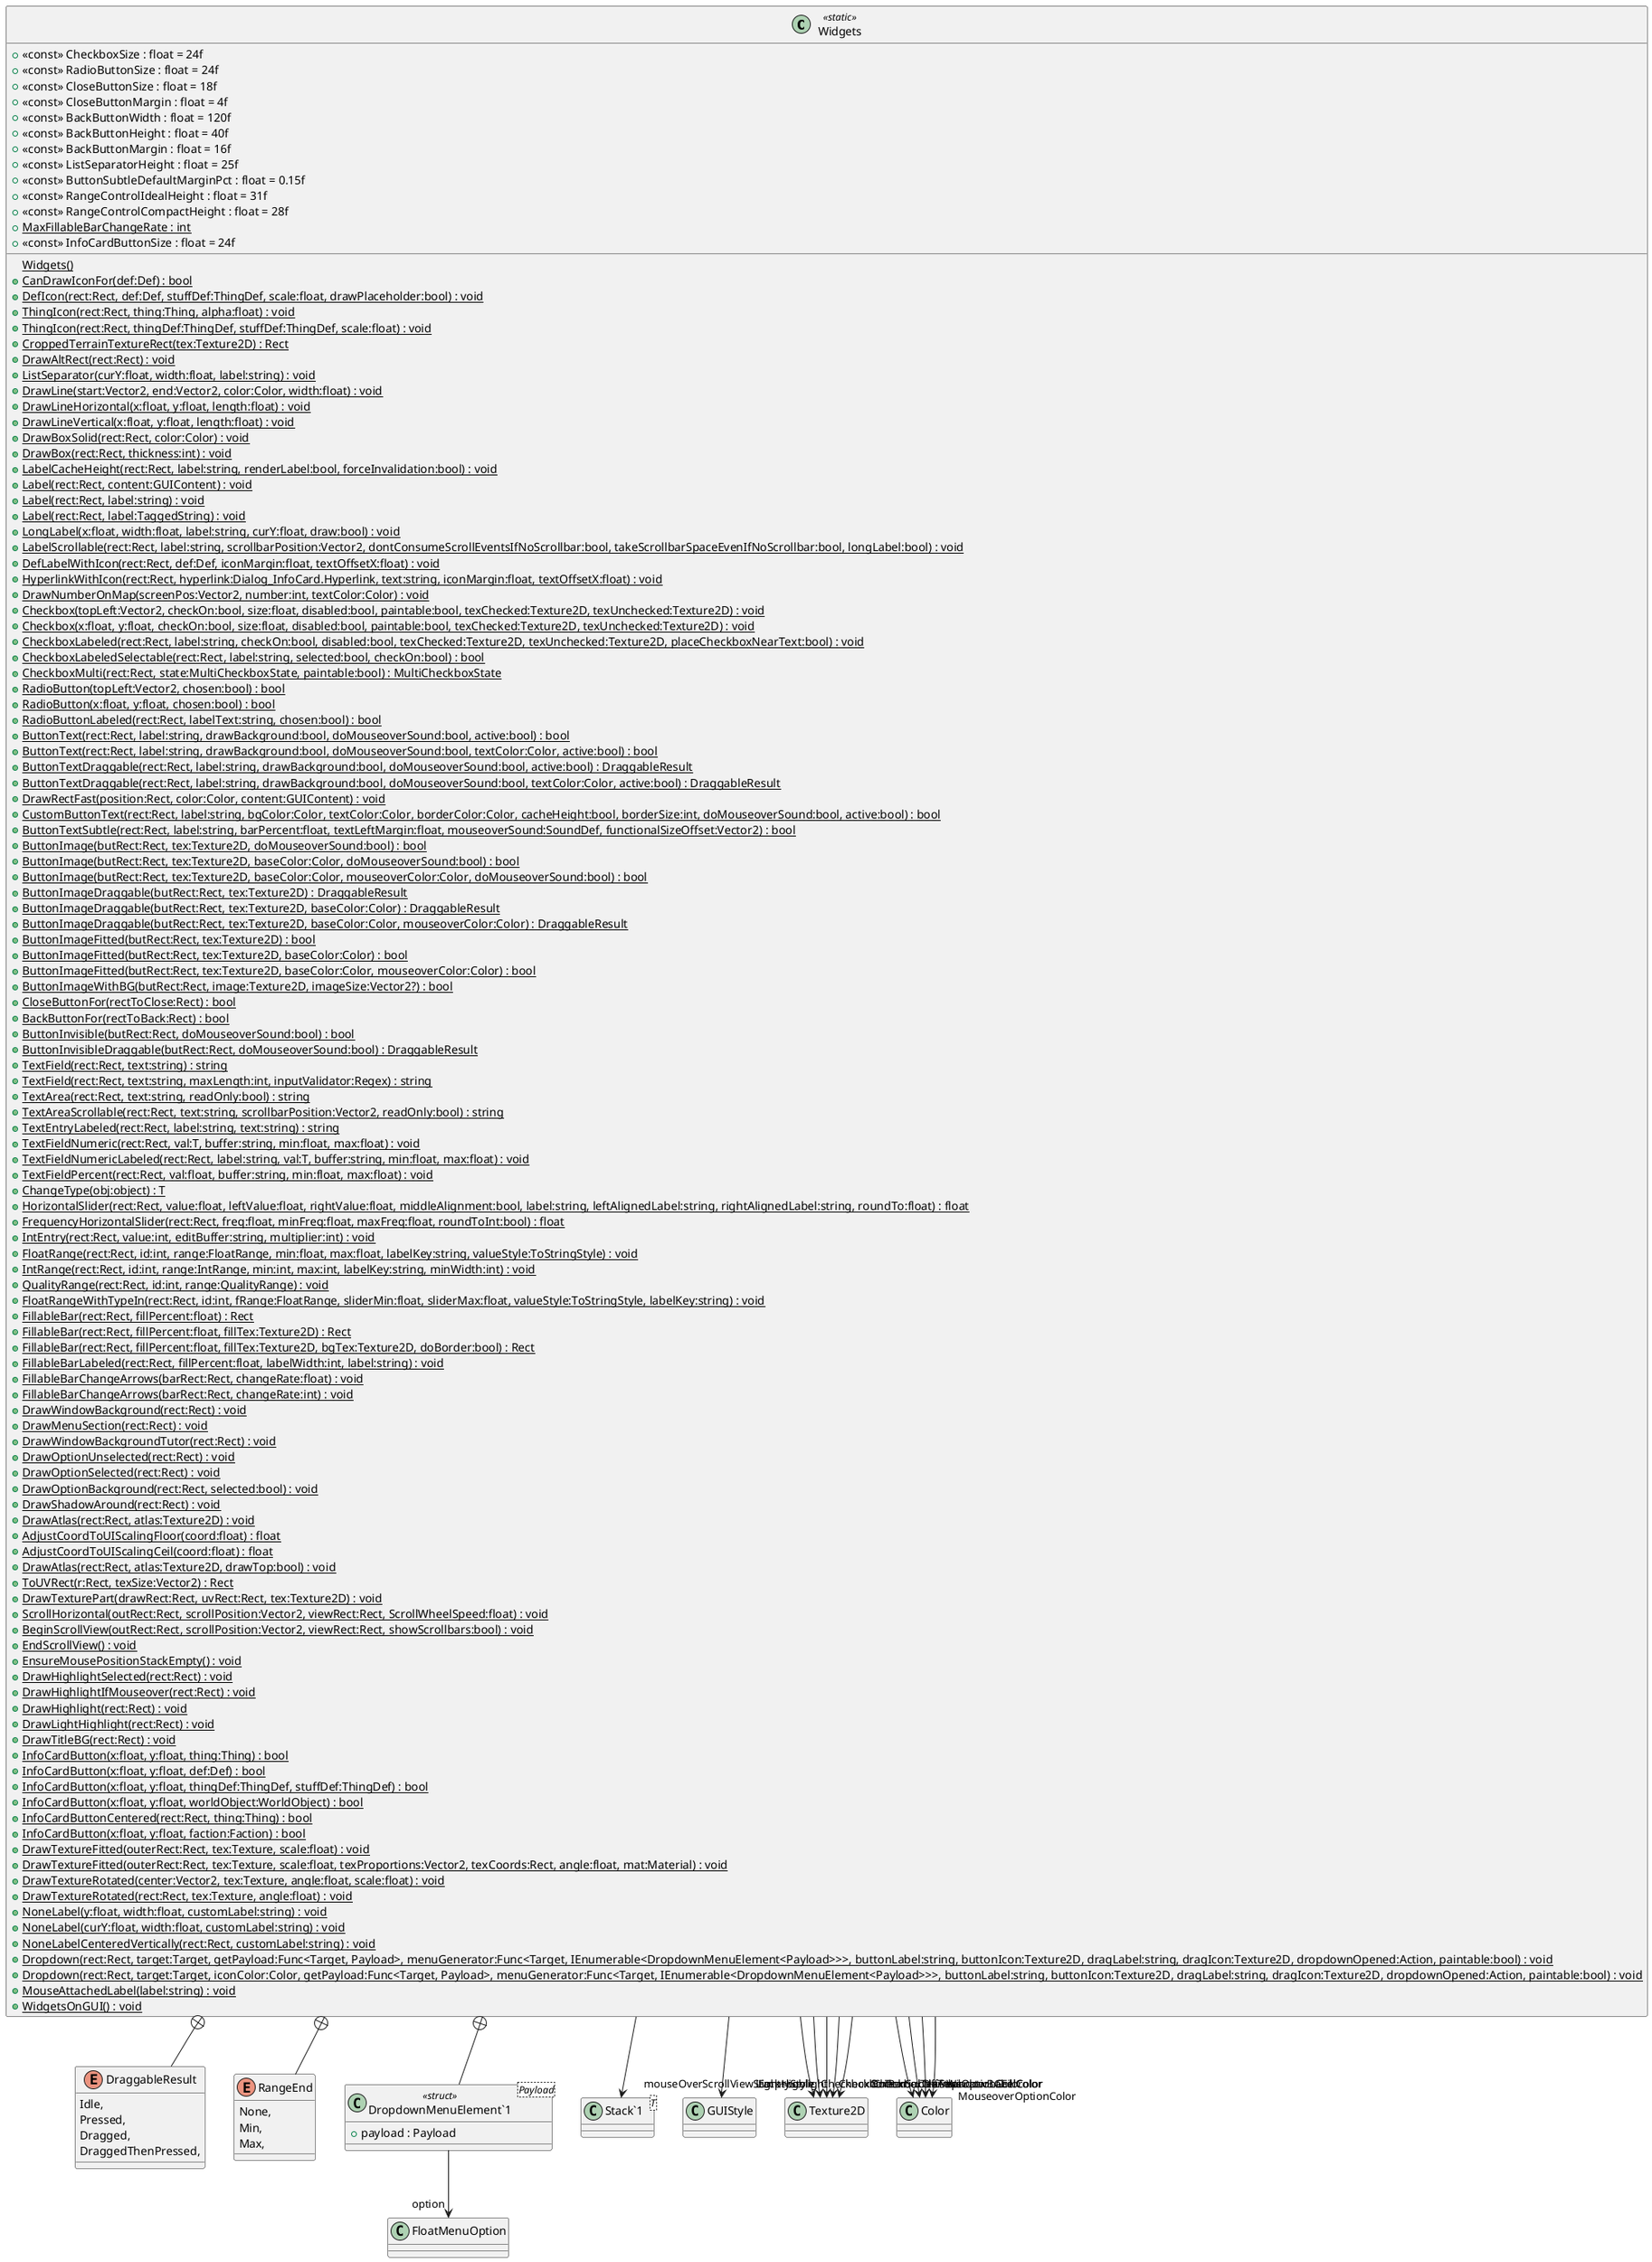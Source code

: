 @startuml
class Widgets <<static>> {
    + <<const>> CheckboxSize : float = 24f
    + <<const>> RadioButtonSize : float = 24f
    + <<const>> CloseButtonSize : float = 18f
    + <<const>> CloseButtonMargin : float = 4f
    + <<const>> BackButtonWidth : float = 120f
    + <<const>> BackButtonHeight : float = 40f
    + <<const>> BackButtonMargin : float = 16f
    + <<const>> ListSeparatorHeight : float = 25f
    + <<const>> ButtonSubtleDefaultMarginPct : float = 0.15f
    + <<const>> RangeControlIdealHeight : float = 31f
    + <<const>> RangeControlCompactHeight : float = 28f
    + {static} MaxFillableBarChangeRate : int
    + <<const>> InfoCardButtonSize : float = 24f
    {static} Widgets()
    + {static} CanDrawIconFor(def:Def) : bool
    + {static} DefIcon(rect:Rect, def:Def, stuffDef:ThingDef, scale:float, drawPlaceholder:bool) : void
    + {static} ThingIcon(rect:Rect, thing:Thing, alpha:float) : void
    + {static} ThingIcon(rect:Rect, thingDef:ThingDef, stuffDef:ThingDef, scale:float) : void
    + {static} CroppedTerrainTextureRect(tex:Texture2D) : Rect
    + {static} DrawAltRect(rect:Rect) : void
    + {static} ListSeparator(curY:float, width:float, label:string) : void
    + {static} DrawLine(start:Vector2, end:Vector2, color:Color, width:float) : void
    + {static} DrawLineHorizontal(x:float, y:float, length:float) : void
    + {static} DrawLineVertical(x:float, y:float, length:float) : void
    + {static} DrawBoxSolid(rect:Rect, color:Color) : void
    + {static} DrawBox(rect:Rect, thickness:int) : void
    + {static} LabelCacheHeight(rect:Rect, label:string, renderLabel:bool, forceInvalidation:bool) : void
    + {static} Label(rect:Rect, content:GUIContent) : void
    + {static} Label(rect:Rect, label:string) : void
    + {static} Label(rect:Rect, label:TaggedString) : void
    + {static} LongLabel(x:float, width:float, label:string, curY:float, draw:bool) : void
    + {static} LabelScrollable(rect:Rect, label:string, scrollbarPosition:Vector2, dontConsumeScrollEventsIfNoScrollbar:bool, takeScrollbarSpaceEvenIfNoScrollbar:bool, longLabel:bool) : void
    + {static} DefLabelWithIcon(rect:Rect, def:Def, iconMargin:float, textOffsetX:float) : void
    + {static} HyperlinkWithIcon(rect:Rect, hyperlink:Dialog_InfoCard.Hyperlink, text:string, iconMargin:float, textOffsetX:float) : void
    + {static} DrawNumberOnMap(screenPos:Vector2, number:int, textColor:Color) : void
    + {static} Checkbox(topLeft:Vector2, checkOn:bool, size:float, disabled:bool, paintable:bool, texChecked:Texture2D, texUnchecked:Texture2D) : void
    + {static} Checkbox(x:float, y:float, checkOn:bool, size:float, disabled:bool, paintable:bool, texChecked:Texture2D, texUnchecked:Texture2D) : void
    + {static} CheckboxLabeled(rect:Rect, label:string, checkOn:bool, disabled:bool, texChecked:Texture2D, texUnchecked:Texture2D, placeCheckboxNearText:bool) : void
    + {static} CheckboxLabeledSelectable(rect:Rect, label:string, selected:bool, checkOn:bool) : bool
    + {static} CheckboxMulti(rect:Rect, state:MultiCheckboxState, paintable:bool) : MultiCheckboxState
    + {static} RadioButton(topLeft:Vector2, chosen:bool) : bool
    + {static} RadioButton(x:float, y:float, chosen:bool) : bool
    + {static} RadioButtonLabeled(rect:Rect, labelText:string, chosen:bool) : bool
    + {static} ButtonText(rect:Rect, label:string, drawBackground:bool, doMouseoverSound:bool, active:bool) : bool
    + {static} ButtonText(rect:Rect, label:string, drawBackground:bool, doMouseoverSound:bool, textColor:Color, active:bool) : bool
    + {static} ButtonTextDraggable(rect:Rect, label:string, drawBackground:bool, doMouseoverSound:bool, active:bool) : DraggableResult
    + {static} ButtonTextDraggable(rect:Rect, label:string, drawBackground:bool, doMouseoverSound:bool, textColor:Color, active:bool) : DraggableResult
    + {static} DrawRectFast(position:Rect, color:Color, content:GUIContent) : void
    + {static} CustomButtonText(rect:Rect, label:string, bgColor:Color, textColor:Color, borderColor:Color, cacheHeight:bool, borderSize:int, doMouseoverSound:bool, active:bool) : bool
    + {static} ButtonTextSubtle(rect:Rect, label:string, barPercent:float, textLeftMargin:float, mouseoverSound:SoundDef, functionalSizeOffset:Vector2) : bool
    + {static} ButtonImage(butRect:Rect, tex:Texture2D, doMouseoverSound:bool) : bool
    + {static} ButtonImage(butRect:Rect, tex:Texture2D, baseColor:Color, doMouseoverSound:bool) : bool
    + {static} ButtonImage(butRect:Rect, tex:Texture2D, baseColor:Color, mouseoverColor:Color, doMouseoverSound:bool) : bool
    + {static} ButtonImageDraggable(butRect:Rect, tex:Texture2D) : DraggableResult
    + {static} ButtonImageDraggable(butRect:Rect, tex:Texture2D, baseColor:Color) : DraggableResult
    + {static} ButtonImageDraggable(butRect:Rect, tex:Texture2D, baseColor:Color, mouseoverColor:Color) : DraggableResult
    + {static} ButtonImageFitted(butRect:Rect, tex:Texture2D) : bool
    + {static} ButtonImageFitted(butRect:Rect, tex:Texture2D, baseColor:Color) : bool
    + {static} ButtonImageFitted(butRect:Rect, tex:Texture2D, baseColor:Color, mouseoverColor:Color) : bool
    + {static} ButtonImageWithBG(butRect:Rect, image:Texture2D, imageSize:Vector2?) : bool
    + {static} CloseButtonFor(rectToClose:Rect) : bool
    + {static} BackButtonFor(rectToBack:Rect) : bool
    + {static} ButtonInvisible(butRect:Rect, doMouseoverSound:bool) : bool
    + {static} ButtonInvisibleDraggable(butRect:Rect, doMouseoverSound:bool) : DraggableResult
    + {static} TextField(rect:Rect, text:string) : string
    + {static} TextField(rect:Rect, text:string, maxLength:int, inputValidator:Regex) : string
    + {static} TextArea(rect:Rect, text:string, readOnly:bool) : string
    + {static} TextAreaScrollable(rect:Rect, text:string, scrollbarPosition:Vector2, readOnly:bool) : string
    + {static} TextEntryLabeled(rect:Rect, label:string, text:string) : string
    + {static} TextFieldNumeric(rect:Rect, val:T, buffer:string, min:float, max:float) : void
    + {static} TextFieldNumericLabeled(rect:Rect, label:string, val:T, buffer:string, min:float, max:float) : void
    + {static} TextFieldPercent(rect:Rect, val:float, buffer:string, min:float, max:float) : void
    + {static} ChangeType(obj:object) : T
    + {static} HorizontalSlider(rect:Rect, value:float, leftValue:float, rightValue:float, middleAlignment:bool, label:string, leftAlignedLabel:string, rightAlignedLabel:string, roundTo:float) : float
    + {static} FrequencyHorizontalSlider(rect:Rect, freq:float, minFreq:float, maxFreq:float, roundToInt:bool) : float
    + {static} IntEntry(rect:Rect, value:int, editBuffer:string, multiplier:int) : void
    + {static} FloatRange(rect:Rect, id:int, range:FloatRange, min:float, max:float, labelKey:string, valueStyle:ToStringStyle) : void
    + {static} IntRange(rect:Rect, id:int, range:IntRange, min:int, max:int, labelKey:string, minWidth:int) : void
    + {static} QualityRange(rect:Rect, id:int, range:QualityRange) : void
    + {static} FloatRangeWithTypeIn(rect:Rect, id:int, fRange:FloatRange, sliderMin:float, sliderMax:float, valueStyle:ToStringStyle, labelKey:string) : void
    + {static} FillableBar(rect:Rect, fillPercent:float) : Rect
    + {static} FillableBar(rect:Rect, fillPercent:float, fillTex:Texture2D) : Rect
    + {static} FillableBar(rect:Rect, fillPercent:float, fillTex:Texture2D, bgTex:Texture2D, doBorder:bool) : Rect
    + {static} FillableBarLabeled(rect:Rect, fillPercent:float, labelWidth:int, label:string) : void
    + {static} FillableBarChangeArrows(barRect:Rect, changeRate:float) : void
    + {static} FillableBarChangeArrows(barRect:Rect, changeRate:int) : void
    + {static} DrawWindowBackground(rect:Rect) : void
    + {static} DrawMenuSection(rect:Rect) : void
    + {static} DrawWindowBackgroundTutor(rect:Rect) : void
    + {static} DrawOptionUnselected(rect:Rect) : void
    + {static} DrawOptionSelected(rect:Rect) : void
    + {static} DrawOptionBackground(rect:Rect, selected:bool) : void
    + {static} DrawShadowAround(rect:Rect) : void
    + {static} DrawAtlas(rect:Rect, atlas:Texture2D) : void
    + {static} AdjustCoordToUIScalingFloor(coord:float) : float
    + {static} AdjustCoordToUIScalingCeil(coord:float) : float
    + {static} DrawAtlas(rect:Rect, atlas:Texture2D, drawTop:bool) : void
    + {static} ToUVRect(r:Rect, texSize:Vector2) : Rect
    + {static} DrawTexturePart(drawRect:Rect, uvRect:Rect, tex:Texture2D) : void
    + {static} ScrollHorizontal(outRect:Rect, scrollPosition:Vector2, viewRect:Rect, ScrollWheelSpeed:float) : void
    + {static} BeginScrollView(outRect:Rect, scrollPosition:Vector2, viewRect:Rect, showScrollbars:bool) : void
    + {static} EndScrollView() : void
    + {static} EnsureMousePositionStackEmpty() : void
    + {static} DrawHighlightSelected(rect:Rect) : void
    + {static} DrawHighlightIfMouseover(rect:Rect) : void
    + {static} DrawHighlight(rect:Rect) : void
    + {static} DrawLightHighlight(rect:Rect) : void
    + {static} DrawTitleBG(rect:Rect) : void
    + {static} InfoCardButton(x:float, y:float, thing:Thing) : bool
    + {static} InfoCardButton(x:float, y:float, def:Def) : bool
    + {static} InfoCardButton(x:float, y:float, thingDef:ThingDef, stuffDef:ThingDef) : bool
    + {static} InfoCardButton(x:float, y:float, worldObject:WorldObject) : bool
    + {static} InfoCardButtonCentered(rect:Rect, thing:Thing) : bool
    + {static} InfoCardButton(x:float, y:float, faction:Faction) : bool
    + {static} DrawTextureFitted(outerRect:Rect, tex:Texture, scale:float) : void
    + {static} DrawTextureFitted(outerRect:Rect, tex:Texture, scale:float, texProportions:Vector2, texCoords:Rect, angle:float, mat:Material) : void
    + {static} DrawTextureRotated(center:Vector2, tex:Texture, angle:float, scale:float) : void
    + {static} DrawTextureRotated(rect:Rect, tex:Texture, angle:float) : void
    + {static} NoneLabel(y:float, width:float, customLabel:string) : void
    + {static} NoneLabel(curY:float, width:float, customLabel:string) : void
    + {static} NoneLabelCenteredVertically(rect:Rect, customLabel:string) : void
    + {static} Dropdown(rect:Rect, target:Target, getPayload:Func<Target, Payload>, menuGenerator:Func<Target, IEnumerable<DropdownMenuElement<Payload>>>, buttonLabel:string, buttonIcon:Texture2D, dragLabel:string, dragIcon:Texture2D, dropdownOpened:Action, paintable:bool) : void
    + {static} Dropdown(rect:Rect, target:Target, iconColor:Color, getPayload:Func<Target, Payload>, menuGenerator:Func<Target, IEnumerable<DropdownMenuElement<Payload>>>, buttonLabel:string, buttonIcon:Texture2D, dragLabel:string, dragIcon:Texture2D, dropdownOpened:Action, paintable:bool) : void
    + {static} MouseAttachedLabel(label:string) : void
    + {static} WidgetsOnGUI() : void
}
enum DraggableResult {
    Idle,
    Pressed,
    Dragged,
    DraggedThenPressed,
}
enum RangeEnd {
    None,
    Min,
    Max,
}
class "DropdownMenuElement`1"<Payload> <<struct>> {
    + payload : Payload
}
class "Stack`1"<T> {
}
Widgets --> "mouseOverScrollViewStack<bool>" "Stack`1"
Widgets --> "EmptyStyle" GUIStyle
Widgets --> "CheckboxOnTex" Texture2D
Widgets --> "CheckboxOffTex" Texture2D
Widgets --> "CheckboxPartialTex" Texture2D
Widgets --> "LightHighlight" Texture2D
Widgets --> "NormalOptionColor" Color
Widgets --> "MouseoverOptionColor" Color
Widgets --> "SeparatorLabelColor" Color
Widgets --> "ButtonSubtleAtlas" Texture2D
Widgets --> "WindowBGFillColor" Color
Widgets +-- DraggableResult
Widgets +-- RangeEnd
Widgets +-- "DropdownMenuElement`1"
"DropdownMenuElement`1" --> "option" FloatMenuOption
@enduml
